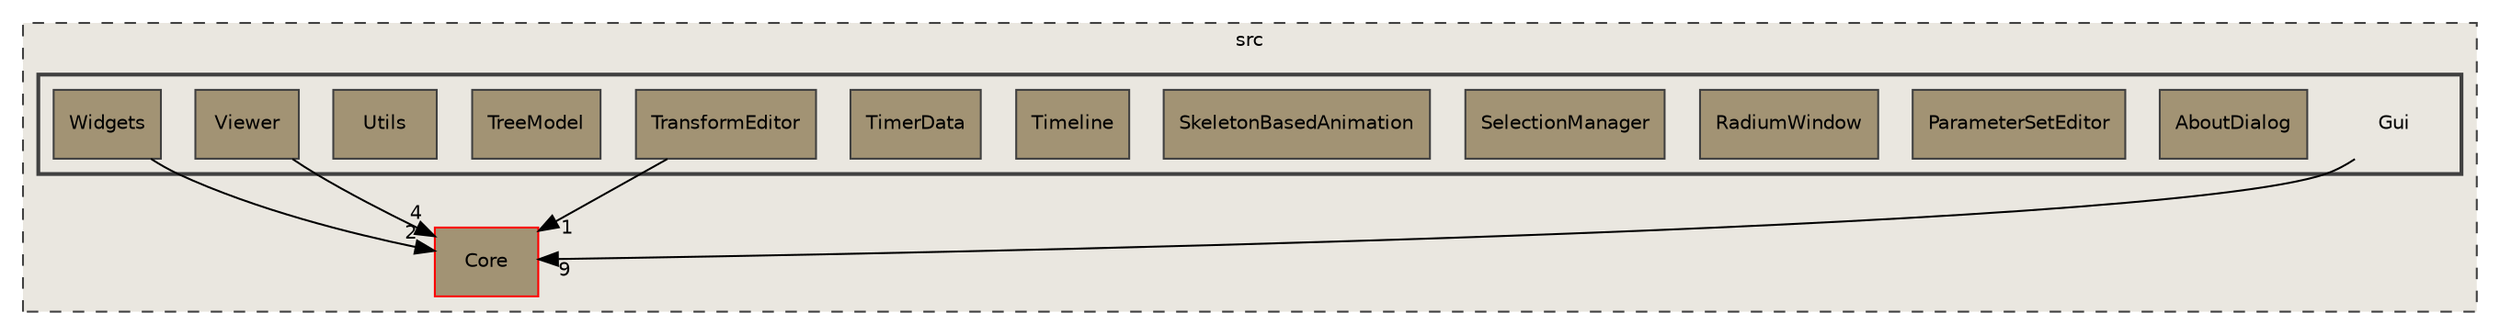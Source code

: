 digraph "/home/runner/work/Radium-Engine/Radium-Engine/src/Radium-Engine/src/Gui"
{
 // INTERACTIVE_SVG=YES
 // LATEX_PDF_SIZE
  edge [fontname="Helvetica",fontsize="10",labelfontname="Helvetica",labelfontsize="10"];
  node [fontname="Helvetica",fontsize="10",shape=record];
  compound=true
  subgraph clusterdir_68267d1309a1af8e8297ef4c3efbcdba {
    graph [ bgcolor="#eae7e0", pencolor="grey25", style="filled,dashed,", label="src", fontname="Helvetica", fontsize="10", URL="dir_68267d1309a1af8e8297ef4c3efbcdba.html"]
  dir_a2f0e5642e47e7ed59fe0f0829eafb5f [shape=box, label="Core", style="filled,", fillcolor="#a29374", color="red", URL="dir_a2f0e5642e47e7ed59fe0f0829eafb5f.html"];
  subgraph clusterdir_b5ac5e964c12a6b13a9d28feb9f3d3ed {
    graph [ bgcolor="#eae7e0", pencolor="grey25", style="filled,bold,", label="", fontname="Helvetica", fontsize="10", URL="dir_b5ac5e964c12a6b13a9d28feb9f3d3ed.html"]
    dir_b5ac5e964c12a6b13a9d28feb9f3d3ed [shape=plaintext, label="Gui"];
  dir_6eba80a3bc67837a4287794f06a3f095 [shape=box, label="AboutDialog", style="filled,", fillcolor="#a29374", color="grey25", URL="dir_6eba80a3bc67837a4287794f06a3f095.html"];
  dir_1b085ac455d4b720a87f247a1589c31f [shape=box, label="ParameterSetEditor", style="filled,", fillcolor="#a29374", color="grey25", URL="dir_1b085ac455d4b720a87f247a1589c31f.html"];
  dir_8988f038b6d0fb62ed1585b002e0bbf1 [shape=box, label="RadiumWindow", style="filled,", fillcolor="#a29374", color="grey25", URL="dir_8988f038b6d0fb62ed1585b002e0bbf1.html"];
  dir_17bfc51b20949079282a076b84b0b9f6 [shape=box, label="SelectionManager", style="filled,", fillcolor="#a29374", color="grey25", URL="dir_17bfc51b20949079282a076b84b0b9f6.html"];
  dir_4ad3c504bd7dbe7fbaf289b8a94c13df [shape=box, label="SkeletonBasedAnimation", style="filled,", fillcolor="#a29374", color="grey25", URL="dir_4ad3c504bd7dbe7fbaf289b8a94c13df.html"];
  dir_c11d904bd882c8440c506ccb3c29fbe5 [shape=box, label="Timeline", style="filled,", fillcolor="#a29374", color="grey25", URL="dir_c11d904bd882c8440c506ccb3c29fbe5.html"];
  dir_da97eec9491dc31fa09aed195cee77be [shape=box, label="TimerData", style="filled,", fillcolor="#a29374", color="grey25", URL="dir_da97eec9491dc31fa09aed195cee77be.html"];
  dir_2a529fd74e7782bdaa5de0314056ee46 [shape=box, label="TransformEditor", style="filled,", fillcolor="#a29374", color="grey25", URL="dir_2a529fd74e7782bdaa5de0314056ee46.html"];
  dir_f30395c19e34f6b3913797f7dee7a7f3 [shape=box, label="TreeModel", style="filled,", fillcolor="#a29374", color="grey25", URL="dir_f30395c19e34f6b3913797f7dee7a7f3.html"];
  dir_53dbd7b5b1f80ee648ea4591020754f4 [shape=box, label="Utils", style="filled,", fillcolor="#a29374", color="grey25", URL="dir_53dbd7b5b1f80ee648ea4591020754f4.html"];
  dir_b04feb2291820e8d3d098807c21e4559 [shape=box, label="Viewer", style="filled,", fillcolor="#a29374", color="grey25", URL="dir_b04feb2291820e8d3d098807c21e4559.html"];
  dir_9088dbe29f294cb4dc9e14cc47b80268 [shape=box, label="Widgets", style="filled,", fillcolor="#a29374", color="grey25", URL="dir_9088dbe29f294cb4dc9e14cc47b80268.html"];
  }
  }
  dir_b5ac5e964c12a6b13a9d28feb9f3d3ed->dir_a2f0e5642e47e7ed59fe0f0829eafb5f [headlabel="9", labeldistance=1.5 headhref="dir_000016_000008.html"];
  dir_2a529fd74e7782bdaa5de0314056ee46->dir_a2f0e5642e47e7ed59fe0f0829eafb5f [headlabel="1", labeldistance=1.5 headhref="dir_000034_000008.html"];
  dir_b04feb2291820e8d3d098807c21e4559->dir_a2f0e5642e47e7ed59fe0f0829eafb5f [headlabel="4", labeldistance=1.5 headhref="dir_000038_000008.html"];
  dir_9088dbe29f294cb4dc9e14cc47b80268->dir_a2f0e5642e47e7ed59fe0f0829eafb5f [headlabel="2", labeldistance=1.5 headhref="dir_000040_000008.html"];
}
